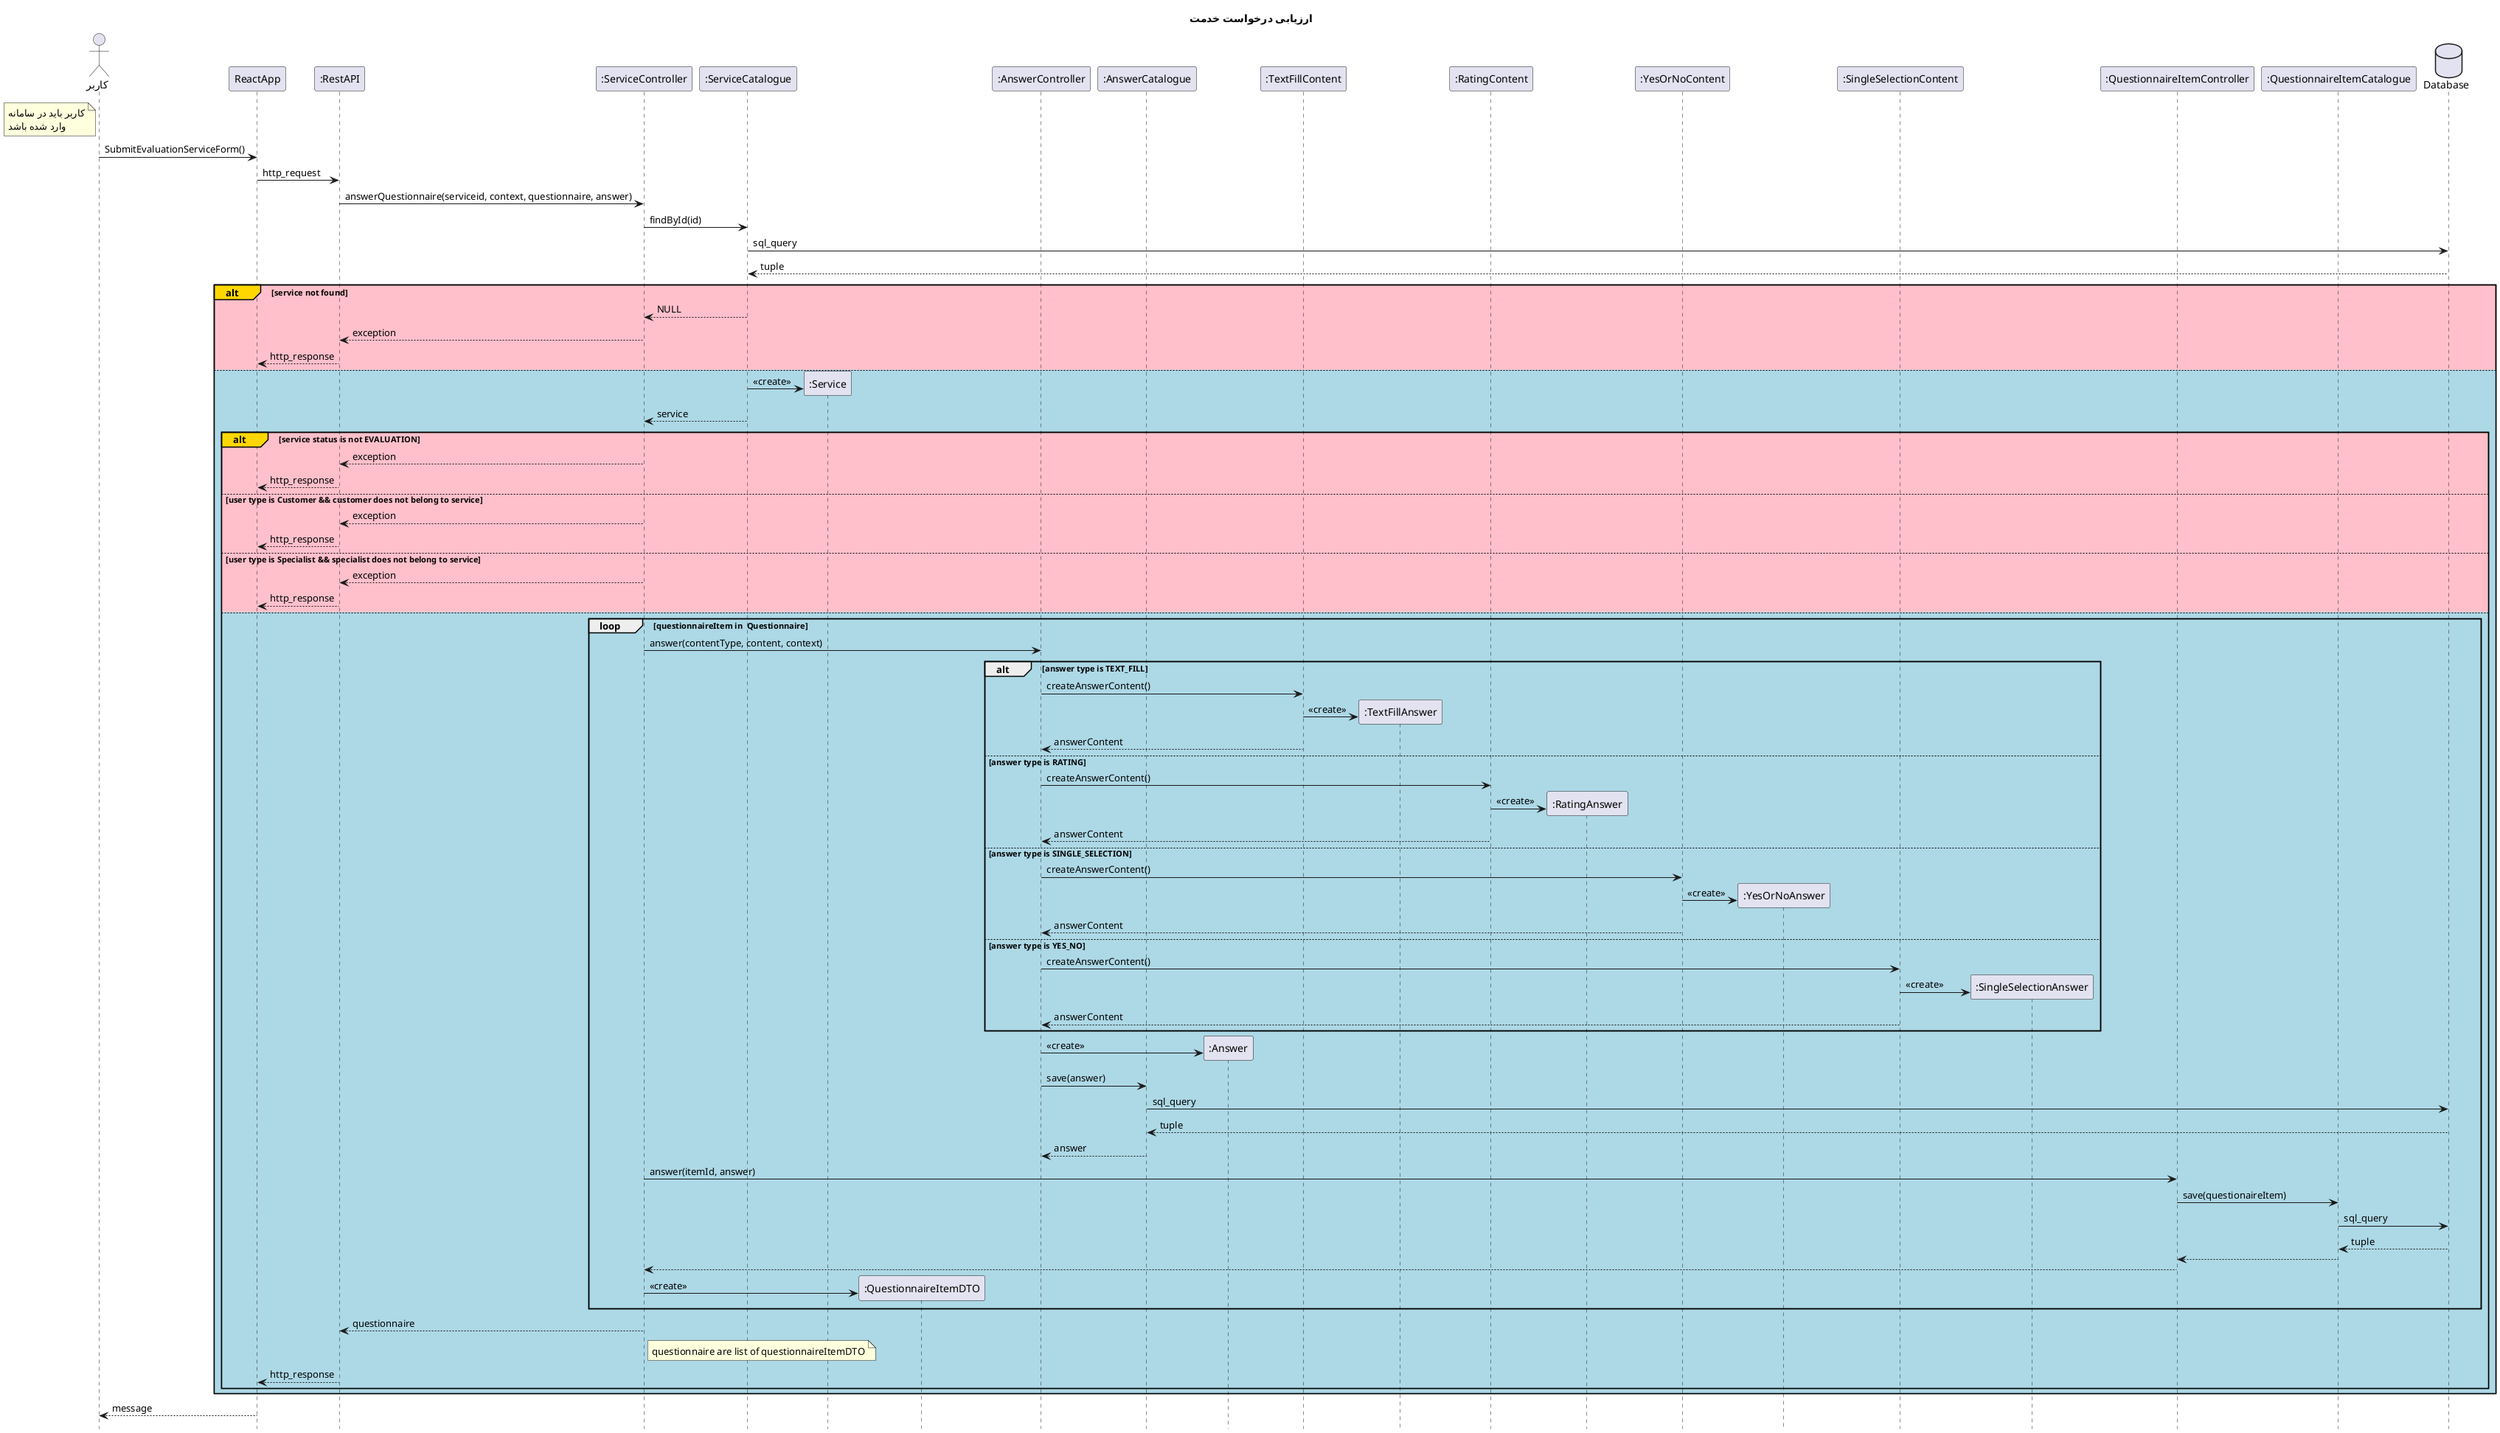 @startuml EvaluationService
hide footbox
title "ارزیابی درخواست خدمت"
actor       "کاربر" as user
participant ReactApp
participant ":RestAPI" as RestAPI
participant ":ServiceController" as ServiceController
participant ":ServiceCatalogue" as ServiceCatalogue
participant ":Service" as Service
participant ":QuestionnaireItemDTO" as QuestionnaireItemDTO
participant ":AnswerController" as AnswerController
participant ":AnswerCatalogue" as AnswerCatalogue
participant ":Answer" as Answer
participant ":TextFillContent" as TextFillContent
participant ":TextFillAnswer" as TextFillAnswer
participant ":RatingContent" as RatingContent
participant ":RatingAnswer" as RatingAnswer
participant ":YesOrNoContent" as YesOrNoContent
participant ":YesOrNoAnswer" as YesOrNoAnswer
participant ":SingleSelectionContent" as SingleSelectionContent
participant ":SingleSelectionAnswer" as SingleSelectionAnswer
participant ":QuestionnaireItemController" as QuestionnaireItemController
participant ":QuestionnaireItemCatalogue" as QuestionnaireItemCatalogue
database Database
note left of user
    کاربر باید در سامانه
    وارد شده باشد
end note

user -> ReactApp: SubmitEvaluationServiceForm()
ReactApp -> RestAPI: http_request
RestAPI -> ServiceController: answerQuestionnaire(serviceid, context, questionnaire, answer)
ServiceController -> ServiceCatalogue: findById(id)
ServiceCatalogue -> Database: sql_query
return tuple
alt#Gold #Pink service not found

    ServiceCatalogue --> ServiceController: NULL
    ServiceController --> RestAPI: exception
    RestAPI --> ReactApp: http_response

else #LightBlue

    ServiceCatalogue -> Service **: <<create>>
    ServiceCatalogue --> ServiceController: service

    alt#Gold #Pink service status is not EVALUATION

        ServiceController --> RestAPI: exception
        RestAPI --> ReactApp: http_response
    
    else #Pink user type is Customer && customer does not belong to service

        ServiceController --> RestAPI: exception
        RestAPI --> ReactApp: http_response

    else #Pink user type is Specialist && specialist does not belong to service

        ServiceController --> RestAPI: exception
        RestAPI --> ReactApp: http_response

    else #LightBlue

        loop questionnaireItem in  Questionnaire
            ServiceController -> AnswerController: answer(contentType, content, context)

            alt answer type is TEXT_FILL

                AnswerController -> TextFillContent: createAnswerContent()
                TextFillContent -> TextFillAnswer **: <<create>>
                TextFillContent --> AnswerController: answerContent

            else answer type is RATING

                AnswerController -> RatingContent: createAnswerContent()
                RatingContent -> RatingAnswer **: <<create>>
                RatingContent --> AnswerController: answerContent

            else answer type is SINGLE_SELECTION

                AnswerController -> YesOrNoContent: createAnswerContent()
                YesOrNoContent -> YesOrNoAnswer **: <<create>>
                YesOrNoContent --> AnswerController: answerContent

            else answer type is YES_NO

                AnswerController -> SingleSelectionContent: createAnswerContent()
                SingleSelectionContent -> SingleSelectionAnswer **: <<create>>
                SingleSelectionContent --> AnswerController: answerContent

            end

            AnswerController -> Answer **: <<create>>
            AnswerController -> AnswerCatalogue: save(answer)
            AnswerCatalogue -> Database: sql_query
            return tuple
            AnswerCatalogue --> AnswerController: answer
            ServiceController -> QuestionnaireItemController: answer(itemId, answer)
            QuestionnaireItemController -> QuestionnaireItemCatalogue: save(questionaireItem)
            QuestionnaireItemCatalogue -> Database: sql_query
            return tuple
            QuestionnaireItemCatalogue --> QuestionnaireItemController
            QuestionnaireItemController --> ServiceController
            ServiceController -> QuestionnaireItemDTO **: <<create>>
        end

        ServiceController --> RestAPI: questionnaire
        note right of ServiceController
            questionnaire are list of questionnaireItemDTO
        end note
        RestAPI --> ReactApp: http_response

    end

end

ReactApp --> user: message
@enduml